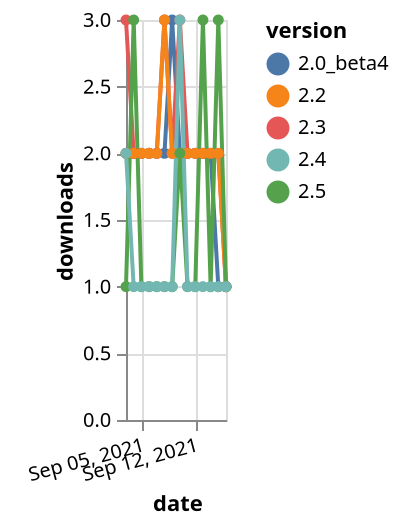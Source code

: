 {"$schema": "https://vega.github.io/schema/vega-lite/v5.json", "description": "A simple bar chart with embedded data.", "data": {"values": [{"date": "2021-09-03", "total": 2669, "delta": 2, "version": "2.0_beta4"}, {"date": "2021-09-04", "total": 2671, "delta": 2, "version": "2.0_beta4"}, {"date": "2021-09-05", "total": 2673, "delta": 2, "version": "2.0_beta4"}, {"date": "2021-09-06", "total": 2675, "delta": 2, "version": "2.0_beta4"}, {"date": "2021-09-07", "total": 2677, "delta": 2, "version": "2.0_beta4"}, {"date": "2021-09-08", "total": 2679, "delta": 2, "version": "2.0_beta4"}, {"date": "2021-09-09", "total": 2682, "delta": 3, "version": "2.0_beta4"}, {"date": "2021-09-10", "total": 2684, "delta": 2, "version": "2.0_beta4"}, {"date": "2021-09-11", "total": 2686, "delta": 2, "version": "2.0_beta4"}, {"date": "2021-09-12", "total": 2688, "delta": 2, "version": "2.0_beta4"}, {"date": "2021-09-13", "total": 2690, "delta": 2, "version": "2.0_beta4"}, {"date": "2021-09-14", "total": 2692, "delta": 2, "version": "2.0_beta4"}, {"date": "2021-09-15", "total": 2693, "delta": 1, "version": "2.0_beta4"}, {"date": "2021-09-16", "total": 2694, "delta": 1, "version": "2.0_beta4"}, {"date": "2021-09-03", "total": 2460, "delta": 3, "version": "2.3"}, {"date": "2021-09-04", "total": 2462, "delta": 2, "version": "2.3"}, {"date": "2021-09-05", "total": 2464, "delta": 2, "version": "2.3"}, {"date": "2021-09-06", "total": 2466, "delta": 2, "version": "2.3"}, {"date": "2021-09-07", "total": 2468, "delta": 2, "version": "2.3"}, {"date": "2021-09-08", "total": 2471, "delta": 3, "version": "2.3"}, {"date": "2021-09-09", "total": 2473, "delta": 2, "version": "2.3"}, {"date": "2021-09-10", "total": 2476, "delta": 3, "version": "2.3"}, {"date": "2021-09-11", "total": 2478, "delta": 2, "version": "2.3"}, {"date": "2021-09-12", "total": 2480, "delta": 2, "version": "2.3"}, {"date": "2021-09-13", "total": 2482, "delta": 2, "version": "2.3"}, {"date": "2021-09-14", "total": 2484, "delta": 2, "version": "2.3"}, {"date": "2021-09-15", "total": 2486, "delta": 2, "version": "2.3"}, {"date": "2021-09-16", "total": 2487, "delta": 1, "version": "2.3"}, {"date": "2021-09-03", "total": 2308, "delta": 2, "version": "2.2"}, {"date": "2021-09-04", "total": 2310, "delta": 2, "version": "2.2"}, {"date": "2021-09-05", "total": 2312, "delta": 2, "version": "2.2"}, {"date": "2021-09-06", "total": 2314, "delta": 2, "version": "2.2"}, {"date": "2021-09-07", "total": 2316, "delta": 2, "version": "2.2"}, {"date": "2021-09-08", "total": 2319, "delta": 3, "version": "2.2"}, {"date": "2021-09-09", "total": 2321, "delta": 2, "version": "2.2"}, {"date": "2021-09-10", "total": 2323, "delta": 2, "version": "2.2"}, {"date": "2021-09-11", "total": 2325, "delta": 2, "version": "2.2"}, {"date": "2021-09-12", "total": 2327, "delta": 2, "version": "2.2"}, {"date": "2021-09-13", "total": 2329, "delta": 2, "version": "2.2"}, {"date": "2021-09-14", "total": 2331, "delta": 2, "version": "2.2"}, {"date": "2021-09-15", "total": 2333, "delta": 2, "version": "2.2"}, {"date": "2021-09-16", "total": 2334, "delta": 1, "version": "2.2"}, {"date": "2021-09-03", "total": 152, "delta": 1, "version": "2.5"}, {"date": "2021-09-04", "total": 155, "delta": 3, "version": "2.5"}, {"date": "2021-09-05", "total": 156, "delta": 1, "version": "2.5"}, {"date": "2021-09-06", "total": 157, "delta": 1, "version": "2.5"}, {"date": "2021-09-07", "total": 158, "delta": 1, "version": "2.5"}, {"date": "2021-09-08", "total": 159, "delta": 1, "version": "2.5"}, {"date": "2021-09-09", "total": 160, "delta": 1, "version": "2.5"}, {"date": "2021-09-10", "total": 162, "delta": 2, "version": "2.5"}, {"date": "2021-09-11", "total": 163, "delta": 1, "version": "2.5"}, {"date": "2021-09-12", "total": 164, "delta": 1, "version": "2.5"}, {"date": "2021-09-13", "total": 167, "delta": 3, "version": "2.5"}, {"date": "2021-09-14", "total": 168, "delta": 1, "version": "2.5"}, {"date": "2021-09-15", "total": 171, "delta": 3, "version": "2.5"}, {"date": "2021-09-16", "total": 172, "delta": 1, "version": "2.5"}, {"date": "2021-09-03", "total": 315, "delta": 2, "version": "2.4"}, {"date": "2021-09-04", "total": 316, "delta": 1, "version": "2.4"}, {"date": "2021-09-05", "total": 317, "delta": 1, "version": "2.4"}, {"date": "2021-09-06", "total": 318, "delta": 1, "version": "2.4"}, {"date": "2021-09-07", "total": 319, "delta": 1, "version": "2.4"}, {"date": "2021-09-08", "total": 320, "delta": 1, "version": "2.4"}, {"date": "2021-09-09", "total": 321, "delta": 1, "version": "2.4"}, {"date": "2021-09-10", "total": 324, "delta": 3, "version": "2.4"}, {"date": "2021-09-11", "total": 325, "delta": 1, "version": "2.4"}, {"date": "2021-09-12", "total": 326, "delta": 1, "version": "2.4"}, {"date": "2021-09-13", "total": 327, "delta": 1, "version": "2.4"}, {"date": "2021-09-14", "total": 328, "delta": 1, "version": "2.4"}, {"date": "2021-09-15", "total": 329, "delta": 1, "version": "2.4"}, {"date": "2021-09-16", "total": 330, "delta": 1, "version": "2.4"}]}, "width": "container", "mark": {"type": "line", "point": {"filled": true}}, "encoding": {"x": {"field": "date", "type": "temporal", "timeUnit": "yearmonthdate", "title": "date", "axis": {"labelAngle": -15}}, "y": {"field": "delta", "type": "quantitative", "title": "downloads"}, "color": {"field": "version", "type": "nominal"}, "tooltip": {"field": "delta"}}}